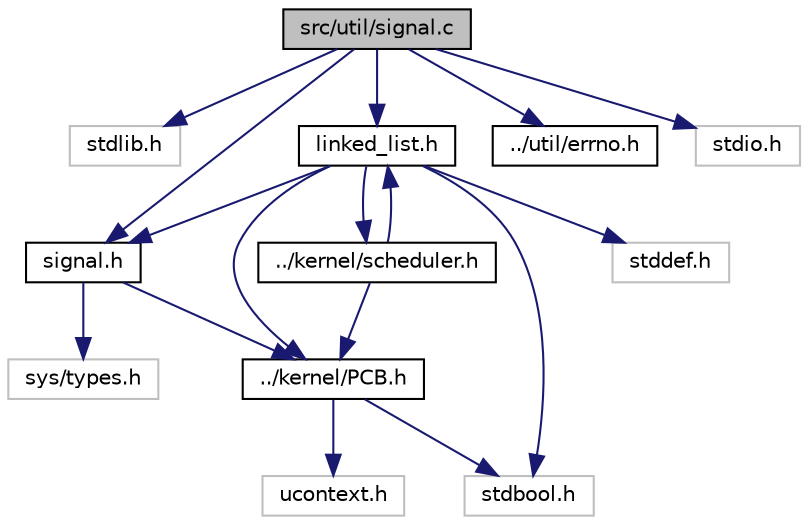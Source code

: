 digraph "src/util/signal.c"
{
 // LATEX_PDF_SIZE
  edge [fontname="Helvetica",fontsize="10",labelfontname="Helvetica",labelfontsize="10"];
  node [fontname="Helvetica",fontsize="10",shape=record];
  Node1 [label="src/util/signal.c",height=0.2,width=0.4,color="black", fillcolor="grey75", style="filled", fontcolor="black",tooltip="Implementation of signal handling functions for PennOS."];
  Node1 -> Node2 [color="midnightblue",fontsize="10",style="solid"];
  Node2 [label="stdlib.h",height=0.2,width=0.4,color="grey75", fillcolor="white", style="filled",tooltip=" "];
  Node1 -> Node3 [color="midnightblue",fontsize="10",style="solid"];
  Node3 [label="signal.h",height=0.2,width=0.4,color="black", fillcolor="white", style="filled",URL="$signal_8h_source.html",tooltip=" "];
  Node3 -> Node4 [color="midnightblue",fontsize="10",style="solid"];
  Node4 [label="../kernel/PCB.h",height=0.2,width=0.4,color="black", fillcolor="white", style="filled",URL="$PCB_8h.html",tooltip="Header file for Process Control Block (PCB) related definitions and functions."];
  Node4 -> Node5 [color="midnightblue",fontsize="10",style="solid"];
  Node5 [label="ucontext.h",height=0.2,width=0.4,color="grey75", fillcolor="white", style="filled",tooltip=" "];
  Node4 -> Node6 [color="midnightblue",fontsize="10",style="solid"];
  Node6 [label="stdbool.h",height=0.2,width=0.4,color="grey75", fillcolor="white", style="filled",tooltip=" "];
  Node3 -> Node7 [color="midnightblue",fontsize="10",style="solid"];
  Node7 [label="sys/types.h",height=0.2,width=0.4,color="grey75", fillcolor="white", style="filled",tooltip=" "];
  Node1 -> Node8 [color="midnightblue",fontsize="10",style="solid"];
  Node8 [label="linked_list.h",height=0.2,width=0.4,color="black", fillcolor="white", style="filled",URL="$linked__list_8h_source.html",tooltip=" "];
  Node8 -> Node9 [color="midnightblue",fontsize="10",style="solid"];
  Node9 [label="stddef.h",height=0.2,width=0.4,color="grey75", fillcolor="white", style="filled",tooltip=" "];
  Node8 -> Node6 [color="midnightblue",fontsize="10",style="solid"];
  Node8 -> Node4 [color="midnightblue",fontsize="10",style="solid"];
  Node8 -> Node3 [color="midnightblue",fontsize="10",style="solid"];
  Node8 -> Node10 [color="midnightblue",fontsize="10",style="solid"];
  Node10 [label="../kernel/scheduler.h",height=0.2,width=0.4,color="black", fillcolor="white", style="filled",URL="$scheduler_8h.html",tooltip="Header file for the scheduler module."];
  Node10 -> Node4 [color="midnightblue",fontsize="10",style="solid"];
  Node10 -> Node8 [color="midnightblue",fontsize="10",style="solid"];
  Node1 -> Node11 [color="midnightblue",fontsize="10",style="solid"];
  Node11 [label="../util/errno.h",height=0.2,width=0.4,color="black", fillcolor="white", style="filled",URL="$errno_8h_source.html",tooltip=" "];
  Node1 -> Node12 [color="midnightblue",fontsize="10",style="solid"];
  Node12 [label="stdio.h",height=0.2,width=0.4,color="grey75", fillcolor="white", style="filled",tooltip=" "];
}
